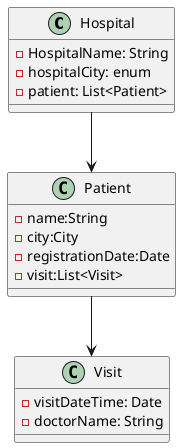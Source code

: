 @startuml
'https://plantuml.com/class-diagram



Hospital --> Patient
Patient  --> Visit





class Hospital{
-HospitalName: String
-hospitalCity: enum
-patient: List<Patient>
}


class Visit{
- visitDateTime: Date
- doctorName: String
}



class Patient{
     -name:String
	 -city:City
	 -registrationDate:Date
	 -visit:List<Visit>
}












@enduml